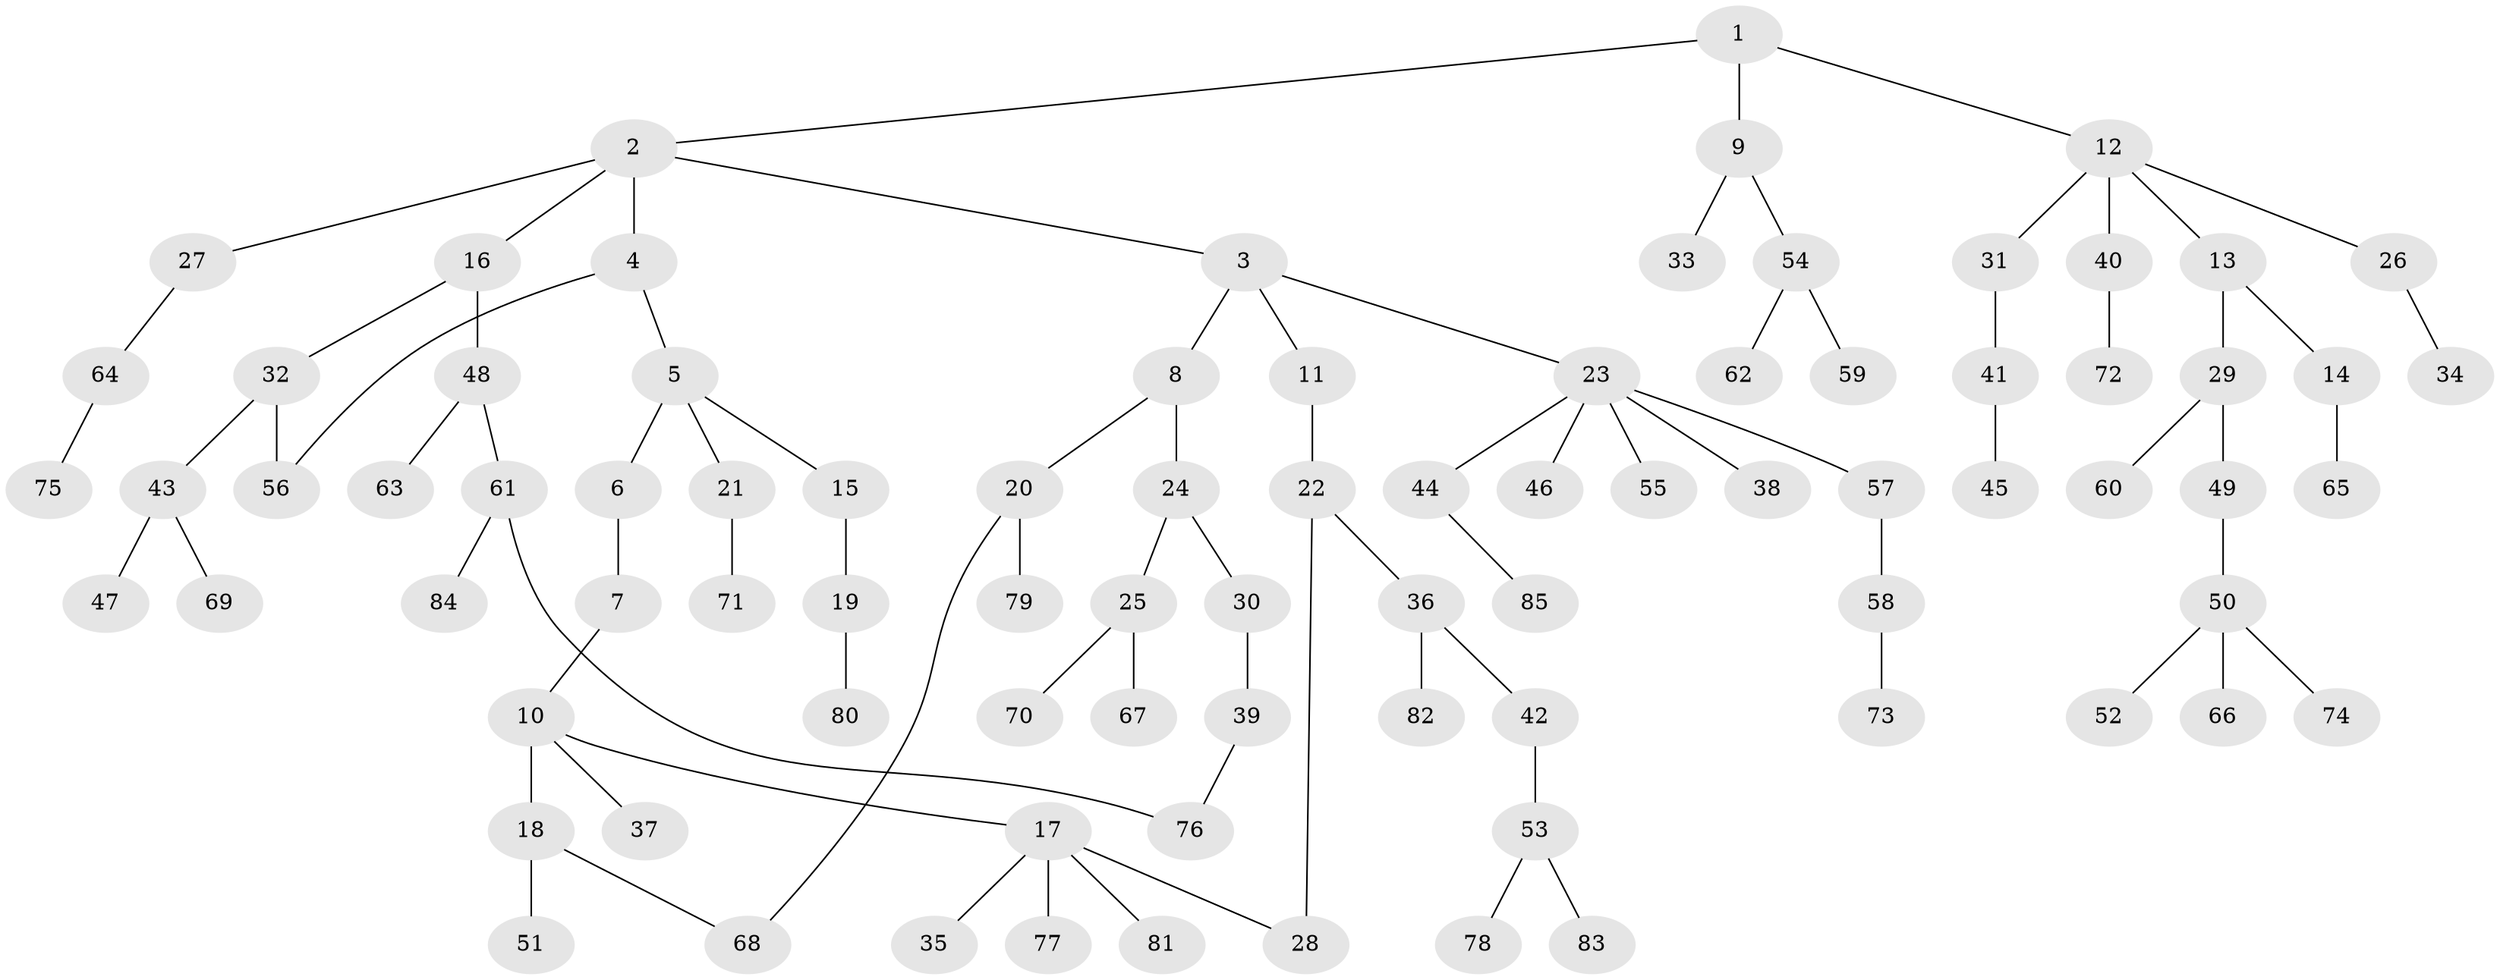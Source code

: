 // Generated by graph-tools (version 1.1) at 2025/25/03/09/25 03:25:35]
// undirected, 85 vertices, 88 edges
graph export_dot {
graph [start="1"]
  node [color=gray90,style=filled];
  1;
  2;
  3;
  4;
  5;
  6;
  7;
  8;
  9;
  10;
  11;
  12;
  13;
  14;
  15;
  16;
  17;
  18;
  19;
  20;
  21;
  22;
  23;
  24;
  25;
  26;
  27;
  28;
  29;
  30;
  31;
  32;
  33;
  34;
  35;
  36;
  37;
  38;
  39;
  40;
  41;
  42;
  43;
  44;
  45;
  46;
  47;
  48;
  49;
  50;
  51;
  52;
  53;
  54;
  55;
  56;
  57;
  58;
  59;
  60;
  61;
  62;
  63;
  64;
  65;
  66;
  67;
  68;
  69;
  70;
  71;
  72;
  73;
  74;
  75;
  76;
  77;
  78;
  79;
  80;
  81;
  82;
  83;
  84;
  85;
  1 -- 2;
  1 -- 9;
  1 -- 12;
  2 -- 3;
  2 -- 4;
  2 -- 16;
  2 -- 27;
  3 -- 8;
  3 -- 11;
  3 -- 23;
  4 -- 5;
  4 -- 56;
  5 -- 6;
  5 -- 15;
  5 -- 21;
  6 -- 7;
  7 -- 10;
  8 -- 20;
  8 -- 24;
  9 -- 33;
  9 -- 54;
  10 -- 17;
  10 -- 18;
  10 -- 37;
  11 -- 22;
  12 -- 13;
  12 -- 26;
  12 -- 31;
  12 -- 40;
  13 -- 14;
  13 -- 29;
  14 -- 65;
  15 -- 19;
  16 -- 32;
  16 -- 48;
  17 -- 35;
  17 -- 77;
  17 -- 81;
  17 -- 28;
  18 -- 51;
  18 -- 68;
  19 -- 80;
  20 -- 79;
  20 -- 68;
  21 -- 71;
  22 -- 28;
  22 -- 36;
  23 -- 38;
  23 -- 44;
  23 -- 46;
  23 -- 55;
  23 -- 57;
  24 -- 25;
  24 -- 30;
  25 -- 67;
  25 -- 70;
  26 -- 34;
  27 -- 64;
  29 -- 49;
  29 -- 60;
  30 -- 39;
  31 -- 41;
  32 -- 43;
  32 -- 56;
  36 -- 42;
  36 -- 82;
  39 -- 76;
  40 -- 72;
  41 -- 45;
  42 -- 53;
  43 -- 47;
  43 -- 69;
  44 -- 85;
  48 -- 61;
  48 -- 63;
  49 -- 50;
  50 -- 52;
  50 -- 66;
  50 -- 74;
  53 -- 78;
  53 -- 83;
  54 -- 59;
  54 -- 62;
  57 -- 58;
  58 -- 73;
  61 -- 76;
  61 -- 84;
  64 -- 75;
}
